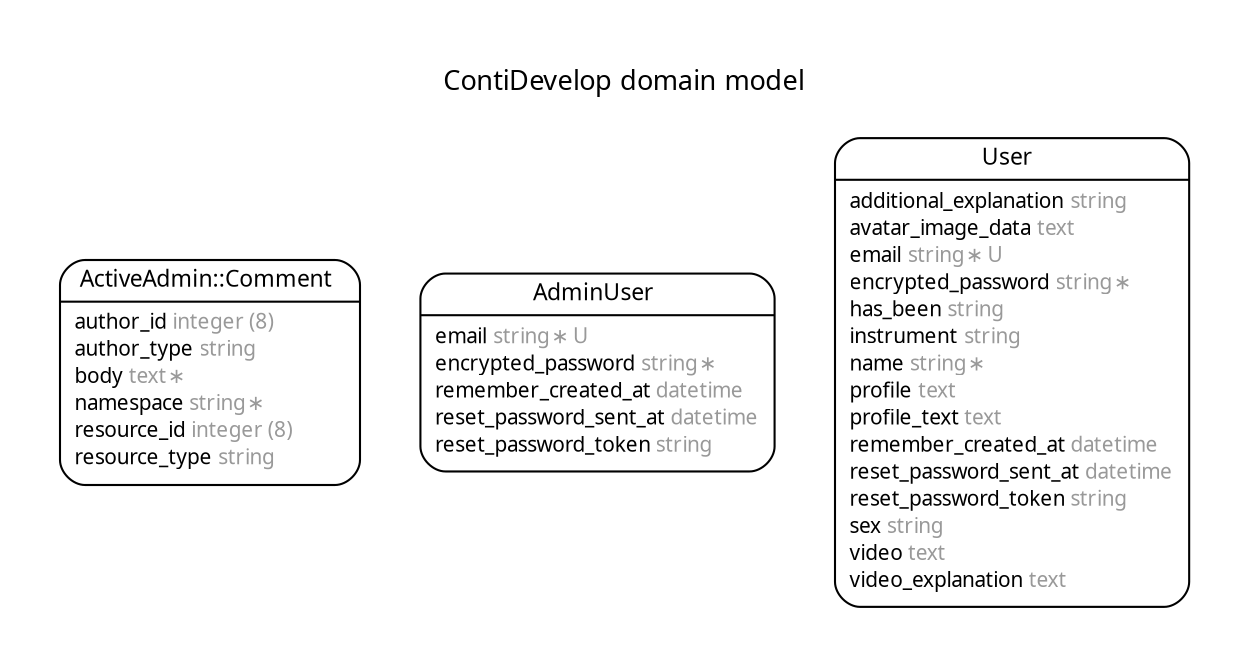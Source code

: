 digraph ContiDevelop {
rankdir = "LR";
ranksep = "0.5";
nodesep = "0.4";
pad = "0.4,0.4";
margin = "0,0";
concentrate = "true";
labelloc = "t";
fontsize = "13";
fontname = "Arial BoldMT";
splines = "spline";
node[ shape  =  "Mrecord" , fontsize  =  "10" , fontname  =  "ArialMT" , margin  =  "0.07,0.05" , penwidth  =  "1.0"];
edge[ fontname  =  "ArialMT" , fontsize  =  "7" , dir  =  "both" , arrowsize  =  "0.9" , penwidth  =  "1.0" , labelangle  =  "32" , labeldistance  =  "1.8"];
rankdir = "TB";
label = "ContiDevelop domain model\n\n";
"m_ActiveAdmin::Comment" [label = <{<table border="0" align="center" cellspacing="0.5" cellpadding="0" width="134">
  <tr><td align="center" valign="bottom" width="130"><font face="Arial BoldMT" point-size="11">ActiveAdmin::Comment</font></td></tr>
</table>
|
<table border="0" align="left" cellspacing="2" cellpadding="0" width="134">
  <tr><td align="left" width="130" port="author_id">author_id <font face="Arial ItalicMT" color="grey60">integer (8)</font></td></tr>
  <tr><td align="left" width="130" port="author_type">author_type <font face="Arial ItalicMT" color="grey60">string</font></td></tr>
  <tr><td align="left" width="130" port="body">body <font face="Arial ItalicMT" color="grey60">text ∗</font></td></tr>
  <tr><td align="left" width="130" port="namespace">namespace <font face="Arial ItalicMT" color="grey60">string ∗</font></td></tr>
  <tr><td align="left" width="130" port="resource_id">resource_id <font face="Arial ItalicMT" color="grey60">integer (8)</font></td></tr>
  <tr><td align="left" width="130" port="resource_type">resource_type <font face="Arial ItalicMT" color="grey60">string</font></td></tr>
</table>
}>];
m_AdminUser [label = <{<table border="0" align="center" cellspacing="0.5" cellpadding="0" width="134">
  <tr><td align="center" valign="bottom" width="130"><font face="Arial BoldMT" point-size="11">AdminUser</font></td></tr>
</table>
|
<table border="0" align="left" cellspacing="2" cellpadding="0" width="134">
  <tr><td align="left" width="130" port="email">email <font face="Arial ItalicMT" color="grey60">string ∗ U</font></td></tr>
  <tr><td align="left" width="130" port="encrypted_password">encrypted_password <font face="Arial ItalicMT" color="grey60">string ∗</font></td></tr>
  <tr><td align="left" width="130" port="remember_created_at">remember_created_at <font face="Arial ItalicMT" color="grey60">datetime</font></td></tr>
  <tr><td align="left" width="130" port="reset_password_sent_at">reset_password_sent_at <font face="Arial ItalicMT" color="grey60">datetime</font></td></tr>
  <tr><td align="left" width="130" port="reset_password_token">reset_password_token <font face="Arial ItalicMT" color="grey60">string</font></td></tr>
</table>
}>];
m_User [label = <{<table border="0" align="center" cellspacing="0.5" cellpadding="0" width="134">
  <tr><td align="center" valign="bottom" width="130"><font face="Arial BoldMT" point-size="11">User</font></td></tr>
</table>
|
<table border="0" align="left" cellspacing="2" cellpadding="0" width="134">
  <tr><td align="left" width="130" port="additional_explanation">additional_explanation <font face="Arial ItalicMT" color="grey60">string</font></td></tr>
  <tr><td align="left" width="130" port="avatar_image_data">avatar_image_data <font face="Arial ItalicMT" color="grey60">text</font></td></tr>
  <tr><td align="left" width="130" port="email">email <font face="Arial ItalicMT" color="grey60">string ∗ U</font></td></tr>
  <tr><td align="left" width="130" port="encrypted_password">encrypted_password <font face="Arial ItalicMT" color="grey60">string ∗</font></td></tr>
  <tr><td align="left" width="130" port="has_been">has_been <font face="Arial ItalicMT" color="grey60">string</font></td></tr>
  <tr><td align="left" width="130" port="instrument">instrument <font face="Arial ItalicMT" color="grey60">string</font></td></tr>
  <tr><td align="left" width="130" port="name">name <font face="Arial ItalicMT" color="grey60">string ∗</font></td></tr>
  <tr><td align="left" width="130" port="profile">profile <font face="Arial ItalicMT" color="grey60">text</font></td></tr>
  <tr><td align="left" width="130" port="profile_text">profile_text <font face="Arial ItalicMT" color="grey60">text</font></td></tr>
  <tr><td align="left" width="130" port="remember_created_at">remember_created_at <font face="Arial ItalicMT" color="grey60">datetime</font></td></tr>
  <tr><td align="left" width="130" port="reset_password_sent_at">reset_password_sent_at <font face="Arial ItalicMT" color="grey60">datetime</font></td></tr>
  <tr><td align="left" width="130" port="reset_password_token">reset_password_token <font face="Arial ItalicMT" color="grey60">string</font></td></tr>
  <tr><td align="left" width="130" port="sex">sex <font face="Arial ItalicMT" color="grey60">string</font></td></tr>
  <tr><td align="left" width="130" port="video">video <font face="Arial ItalicMT" color="grey60">text</font></td></tr>
  <tr><td align="left" width="130" port="video_explanation">video_explanation <font face="Arial ItalicMT" color="grey60">text</font></td></tr>
</table>
}>];
}
